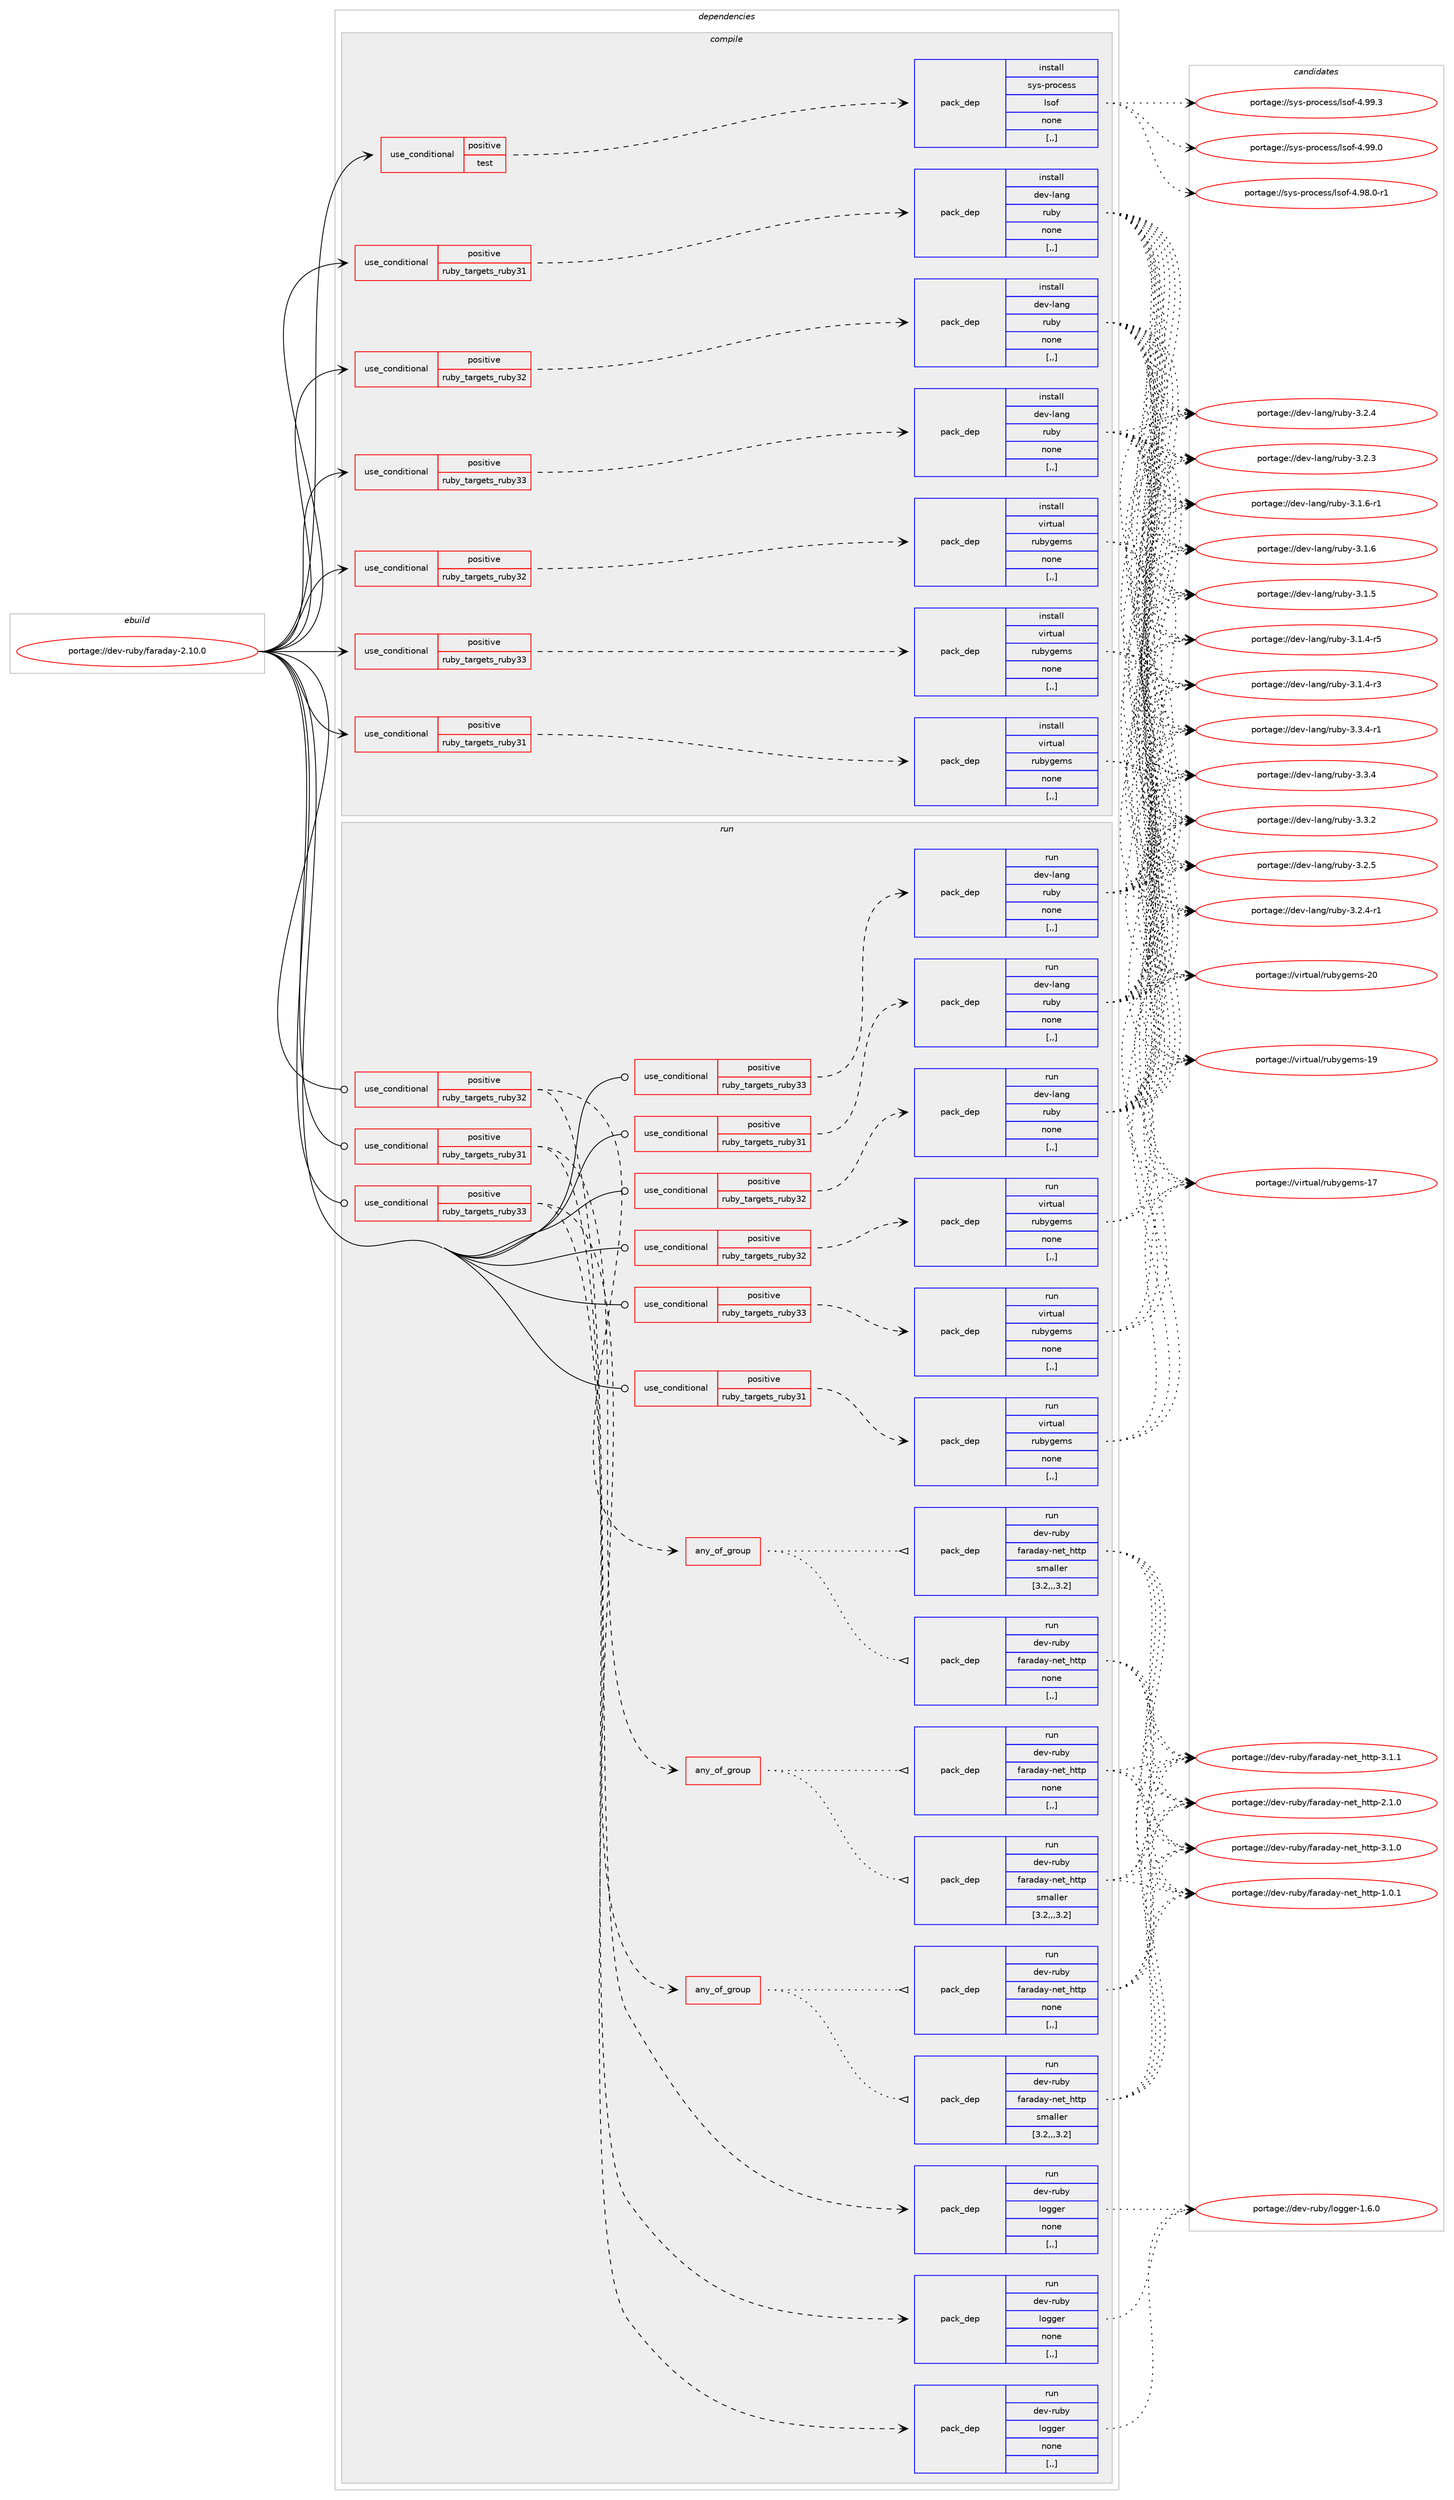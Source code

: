 digraph prolog {

# *************
# Graph options
# *************

newrank=true;
concentrate=true;
compound=true;
graph [rankdir=LR,fontname=Helvetica,fontsize=10,ranksep=1.5];#, ranksep=2.5, nodesep=0.2];
edge  [arrowhead=vee];
node  [fontname=Helvetica,fontsize=10];

# **********
# The ebuild
# **********

subgraph cluster_leftcol {
color=gray;
label=<<i>ebuild</i>>;
id [label="portage://dev-ruby/faraday-2.10.0", color=red, width=4, href="../dev-ruby/faraday-2.10.0.svg"];
}

# ****************
# The dependencies
# ****************

subgraph cluster_midcol {
color=gray;
label=<<i>dependencies</i>>;
subgraph cluster_compile {
fillcolor="#eeeeee";
style=filled;
label=<<i>compile</i>>;
subgraph cond47566 {
dependency183448 [label=<<TABLE BORDER="0" CELLBORDER="1" CELLSPACING="0" CELLPADDING="4"><TR><TD ROWSPAN="3" CELLPADDING="10">use_conditional</TD></TR><TR><TD>positive</TD></TR><TR><TD>ruby_targets_ruby31</TD></TR></TABLE>>, shape=none, color=red];
subgraph pack134567 {
dependency183449 [label=<<TABLE BORDER="0" CELLBORDER="1" CELLSPACING="0" CELLPADDING="4" WIDTH="220"><TR><TD ROWSPAN="6" CELLPADDING="30">pack_dep</TD></TR><TR><TD WIDTH="110">install</TD></TR><TR><TD>dev-lang</TD></TR><TR><TD>ruby</TD></TR><TR><TD>none</TD></TR><TR><TD>[,,]</TD></TR></TABLE>>, shape=none, color=blue];
}
dependency183448:e -> dependency183449:w [weight=20,style="dashed",arrowhead="vee"];
}
id:e -> dependency183448:w [weight=20,style="solid",arrowhead="vee"];
subgraph cond47567 {
dependency183450 [label=<<TABLE BORDER="0" CELLBORDER="1" CELLSPACING="0" CELLPADDING="4"><TR><TD ROWSPAN="3" CELLPADDING="10">use_conditional</TD></TR><TR><TD>positive</TD></TR><TR><TD>ruby_targets_ruby31</TD></TR></TABLE>>, shape=none, color=red];
subgraph pack134568 {
dependency183451 [label=<<TABLE BORDER="0" CELLBORDER="1" CELLSPACING="0" CELLPADDING="4" WIDTH="220"><TR><TD ROWSPAN="6" CELLPADDING="30">pack_dep</TD></TR><TR><TD WIDTH="110">install</TD></TR><TR><TD>virtual</TD></TR><TR><TD>rubygems</TD></TR><TR><TD>none</TD></TR><TR><TD>[,,]</TD></TR></TABLE>>, shape=none, color=blue];
}
dependency183450:e -> dependency183451:w [weight=20,style="dashed",arrowhead="vee"];
}
id:e -> dependency183450:w [weight=20,style="solid",arrowhead="vee"];
subgraph cond47568 {
dependency183452 [label=<<TABLE BORDER="0" CELLBORDER="1" CELLSPACING="0" CELLPADDING="4"><TR><TD ROWSPAN="3" CELLPADDING="10">use_conditional</TD></TR><TR><TD>positive</TD></TR><TR><TD>ruby_targets_ruby32</TD></TR></TABLE>>, shape=none, color=red];
subgraph pack134569 {
dependency183453 [label=<<TABLE BORDER="0" CELLBORDER="1" CELLSPACING="0" CELLPADDING="4" WIDTH="220"><TR><TD ROWSPAN="6" CELLPADDING="30">pack_dep</TD></TR><TR><TD WIDTH="110">install</TD></TR><TR><TD>dev-lang</TD></TR><TR><TD>ruby</TD></TR><TR><TD>none</TD></TR><TR><TD>[,,]</TD></TR></TABLE>>, shape=none, color=blue];
}
dependency183452:e -> dependency183453:w [weight=20,style="dashed",arrowhead="vee"];
}
id:e -> dependency183452:w [weight=20,style="solid",arrowhead="vee"];
subgraph cond47569 {
dependency183454 [label=<<TABLE BORDER="0" CELLBORDER="1" CELLSPACING="0" CELLPADDING="4"><TR><TD ROWSPAN="3" CELLPADDING="10">use_conditional</TD></TR><TR><TD>positive</TD></TR><TR><TD>ruby_targets_ruby32</TD></TR></TABLE>>, shape=none, color=red];
subgraph pack134570 {
dependency183455 [label=<<TABLE BORDER="0" CELLBORDER="1" CELLSPACING="0" CELLPADDING="4" WIDTH="220"><TR><TD ROWSPAN="6" CELLPADDING="30">pack_dep</TD></TR><TR><TD WIDTH="110">install</TD></TR><TR><TD>virtual</TD></TR><TR><TD>rubygems</TD></TR><TR><TD>none</TD></TR><TR><TD>[,,]</TD></TR></TABLE>>, shape=none, color=blue];
}
dependency183454:e -> dependency183455:w [weight=20,style="dashed",arrowhead="vee"];
}
id:e -> dependency183454:w [weight=20,style="solid",arrowhead="vee"];
subgraph cond47570 {
dependency183456 [label=<<TABLE BORDER="0" CELLBORDER="1" CELLSPACING="0" CELLPADDING="4"><TR><TD ROWSPAN="3" CELLPADDING="10">use_conditional</TD></TR><TR><TD>positive</TD></TR><TR><TD>ruby_targets_ruby33</TD></TR></TABLE>>, shape=none, color=red];
subgraph pack134571 {
dependency183457 [label=<<TABLE BORDER="0" CELLBORDER="1" CELLSPACING="0" CELLPADDING="4" WIDTH="220"><TR><TD ROWSPAN="6" CELLPADDING="30">pack_dep</TD></TR><TR><TD WIDTH="110">install</TD></TR><TR><TD>dev-lang</TD></TR><TR><TD>ruby</TD></TR><TR><TD>none</TD></TR><TR><TD>[,,]</TD></TR></TABLE>>, shape=none, color=blue];
}
dependency183456:e -> dependency183457:w [weight=20,style="dashed",arrowhead="vee"];
}
id:e -> dependency183456:w [weight=20,style="solid",arrowhead="vee"];
subgraph cond47571 {
dependency183458 [label=<<TABLE BORDER="0" CELLBORDER="1" CELLSPACING="0" CELLPADDING="4"><TR><TD ROWSPAN="3" CELLPADDING="10">use_conditional</TD></TR><TR><TD>positive</TD></TR><TR><TD>ruby_targets_ruby33</TD></TR></TABLE>>, shape=none, color=red];
subgraph pack134572 {
dependency183459 [label=<<TABLE BORDER="0" CELLBORDER="1" CELLSPACING="0" CELLPADDING="4" WIDTH="220"><TR><TD ROWSPAN="6" CELLPADDING="30">pack_dep</TD></TR><TR><TD WIDTH="110">install</TD></TR><TR><TD>virtual</TD></TR><TR><TD>rubygems</TD></TR><TR><TD>none</TD></TR><TR><TD>[,,]</TD></TR></TABLE>>, shape=none, color=blue];
}
dependency183458:e -> dependency183459:w [weight=20,style="dashed",arrowhead="vee"];
}
id:e -> dependency183458:w [weight=20,style="solid",arrowhead="vee"];
subgraph cond47572 {
dependency183460 [label=<<TABLE BORDER="0" CELLBORDER="1" CELLSPACING="0" CELLPADDING="4"><TR><TD ROWSPAN="3" CELLPADDING="10">use_conditional</TD></TR><TR><TD>positive</TD></TR><TR><TD>test</TD></TR></TABLE>>, shape=none, color=red];
subgraph pack134573 {
dependency183461 [label=<<TABLE BORDER="0" CELLBORDER="1" CELLSPACING="0" CELLPADDING="4" WIDTH="220"><TR><TD ROWSPAN="6" CELLPADDING="30">pack_dep</TD></TR><TR><TD WIDTH="110">install</TD></TR><TR><TD>sys-process</TD></TR><TR><TD>lsof</TD></TR><TR><TD>none</TD></TR><TR><TD>[,,]</TD></TR></TABLE>>, shape=none, color=blue];
}
dependency183460:e -> dependency183461:w [weight=20,style="dashed",arrowhead="vee"];
}
id:e -> dependency183460:w [weight=20,style="solid",arrowhead="vee"];
}
subgraph cluster_compileandrun {
fillcolor="#eeeeee";
style=filled;
label=<<i>compile and run</i>>;
}
subgraph cluster_run {
fillcolor="#eeeeee";
style=filled;
label=<<i>run</i>>;
subgraph cond47573 {
dependency183462 [label=<<TABLE BORDER="0" CELLBORDER="1" CELLSPACING="0" CELLPADDING="4"><TR><TD ROWSPAN="3" CELLPADDING="10">use_conditional</TD></TR><TR><TD>positive</TD></TR><TR><TD>ruby_targets_ruby31</TD></TR></TABLE>>, shape=none, color=red];
subgraph any1165 {
dependency183463 [label=<<TABLE BORDER="0" CELLBORDER="1" CELLSPACING="0" CELLPADDING="4"><TR><TD CELLPADDING="10">any_of_group</TD></TR></TABLE>>, shape=none, color=red];subgraph pack134574 {
dependency183464 [label=<<TABLE BORDER="0" CELLBORDER="1" CELLSPACING="0" CELLPADDING="4" WIDTH="220"><TR><TD ROWSPAN="6" CELLPADDING="30">pack_dep</TD></TR><TR><TD WIDTH="110">run</TD></TR><TR><TD>dev-ruby</TD></TR><TR><TD>faraday-net_http</TD></TR><TR><TD>smaller</TD></TR><TR><TD>[3.2,,,3.2]</TD></TR></TABLE>>, shape=none, color=blue];
}
dependency183463:e -> dependency183464:w [weight=20,style="dotted",arrowhead="oinv"];
subgraph pack134575 {
dependency183465 [label=<<TABLE BORDER="0" CELLBORDER="1" CELLSPACING="0" CELLPADDING="4" WIDTH="220"><TR><TD ROWSPAN="6" CELLPADDING="30">pack_dep</TD></TR><TR><TD WIDTH="110">run</TD></TR><TR><TD>dev-ruby</TD></TR><TR><TD>faraday-net_http</TD></TR><TR><TD>none</TD></TR><TR><TD>[,,]</TD></TR></TABLE>>, shape=none, color=blue];
}
dependency183463:e -> dependency183465:w [weight=20,style="dotted",arrowhead="oinv"];
}
dependency183462:e -> dependency183463:w [weight=20,style="dashed",arrowhead="vee"];
subgraph pack134576 {
dependency183466 [label=<<TABLE BORDER="0" CELLBORDER="1" CELLSPACING="0" CELLPADDING="4" WIDTH="220"><TR><TD ROWSPAN="6" CELLPADDING="30">pack_dep</TD></TR><TR><TD WIDTH="110">run</TD></TR><TR><TD>dev-ruby</TD></TR><TR><TD>logger</TD></TR><TR><TD>none</TD></TR><TR><TD>[,,]</TD></TR></TABLE>>, shape=none, color=blue];
}
dependency183462:e -> dependency183466:w [weight=20,style="dashed",arrowhead="vee"];
}
id:e -> dependency183462:w [weight=20,style="solid",arrowhead="odot"];
subgraph cond47574 {
dependency183467 [label=<<TABLE BORDER="0" CELLBORDER="1" CELLSPACING="0" CELLPADDING="4"><TR><TD ROWSPAN="3" CELLPADDING="10">use_conditional</TD></TR><TR><TD>positive</TD></TR><TR><TD>ruby_targets_ruby31</TD></TR></TABLE>>, shape=none, color=red];
subgraph pack134577 {
dependency183468 [label=<<TABLE BORDER="0" CELLBORDER="1" CELLSPACING="0" CELLPADDING="4" WIDTH="220"><TR><TD ROWSPAN="6" CELLPADDING="30">pack_dep</TD></TR><TR><TD WIDTH="110">run</TD></TR><TR><TD>dev-lang</TD></TR><TR><TD>ruby</TD></TR><TR><TD>none</TD></TR><TR><TD>[,,]</TD></TR></TABLE>>, shape=none, color=blue];
}
dependency183467:e -> dependency183468:w [weight=20,style="dashed",arrowhead="vee"];
}
id:e -> dependency183467:w [weight=20,style="solid",arrowhead="odot"];
subgraph cond47575 {
dependency183469 [label=<<TABLE BORDER="0" CELLBORDER="1" CELLSPACING="0" CELLPADDING="4"><TR><TD ROWSPAN="3" CELLPADDING="10">use_conditional</TD></TR><TR><TD>positive</TD></TR><TR><TD>ruby_targets_ruby31</TD></TR></TABLE>>, shape=none, color=red];
subgraph pack134578 {
dependency183470 [label=<<TABLE BORDER="0" CELLBORDER="1" CELLSPACING="0" CELLPADDING="4" WIDTH="220"><TR><TD ROWSPAN="6" CELLPADDING="30">pack_dep</TD></TR><TR><TD WIDTH="110">run</TD></TR><TR><TD>virtual</TD></TR><TR><TD>rubygems</TD></TR><TR><TD>none</TD></TR><TR><TD>[,,]</TD></TR></TABLE>>, shape=none, color=blue];
}
dependency183469:e -> dependency183470:w [weight=20,style="dashed",arrowhead="vee"];
}
id:e -> dependency183469:w [weight=20,style="solid",arrowhead="odot"];
subgraph cond47576 {
dependency183471 [label=<<TABLE BORDER="0" CELLBORDER="1" CELLSPACING="0" CELLPADDING="4"><TR><TD ROWSPAN="3" CELLPADDING="10">use_conditional</TD></TR><TR><TD>positive</TD></TR><TR><TD>ruby_targets_ruby32</TD></TR></TABLE>>, shape=none, color=red];
subgraph any1166 {
dependency183472 [label=<<TABLE BORDER="0" CELLBORDER="1" CELLSPACING="0" CELLPADDING="4"><TR><TD CELLPADDING="10">any_of_group</TD></TR></TABLE>>, shape=none, color=red];subgraph pack134579 {
dependency183473 [label=<<TABLE BORDER="0" CELLBORDER="1" CELLSPACING="0" CELLPADDING="4" WIDTH="220"><TR><TD ROWSPAN="6" CELLPADDING="30">pack_dep</TD></TR><TR><TD WIDTH="110">run</TD></TR><TR><TD>dev-ruby</TD></TR><TR><TD>faraday-net_http</TD></TR><TR><TD>smaller</TD></TR><TR><TD>[3.2,,,3.2]</TD></TR></TABLE>>, shape=none, color=blue];
}
dependency183472:e -> dependency183473:w [weight=20,style="dotted",arrowhead="oinv"];
subgraph pack134580 {
dependency183474 [label=<<TABLE BORDER="0" CELLBORDER="1" CELLSPACING="0" CELLPADDING="4" WIDTH="220"><TR><TD ROWSPAN="6" CELLPADDING="30">pack_dep</TD></TR><TR><TD WIDTH="110">run</TD></TR><TR><TD>dev-ruby</TD></TR><TR><TD>faraday-net_http</TD></TR><TR><TD>none</TD></TR><TR><TD>[,,]</TD></TR></TABLE>>, shape=none, color=blue];
}
dependency183472:e -> dependency183474:w [weight=20,style="dotted",arrowhead="oinv"];
}
dependency183471:e -> dependency183472:w [weight=20,style="dashed",arrowhead="vee"];
subgraph pack134581 {
dependency183475 [label=<<TABLE BORDER="0" CELLBORDER="1" CELLSPACING="0" CELLPADDING="4" WIDTH="220"><TR><TD ROWSPAN="6" CELLPADDING="30">pack_dep</TD></TR><TR><TD WIDTH="110">run</TD></TR><TR><TD>dev-ruby</TD></TR><TR><TD>logger</TD></TR><TR><TD>none</TD></TR><TR><TD>[,,]</TD></TR></TABLE>>, shape=none, color=blue];
}
dependency183471:e -> dependency183475:w [weight=20,style="dashed",arrowhead="vee"];
}
id:e -> dependency183471:w [weight=20,style="solid",arrowhead="odot"];
subgraph cond47577 {
dependency183476 [label=<<TABLE BORDER="0" CELLBORDER="1" CELLSPACING="0" CELLPADDING="4"><TR><TD ROWSPAN="3" CELLPADDING="10">use_conditional</TD></TR><TR><TD>positive</TD></TR><TR><TD>ruby_targets_ruby32</TD></TR></TABLE>>, shape=none, color=red];
subgraph pack134582 {
dependency183477 [label=<<TABLE BORDER="0" CELLBORDER="1" CELLSPACING="0" CELLPADDING="4" WIDTH="220"><TR><TD ROWSPAN="6" CELLPADDING="30">pack_dep</TD></TR><TR><TD WIDTH="110">run</TD></TR><TR><TD>dev-lang</TD></TR><TR><TD>ruby</TD></TR><TR><TD>none</TD></TR><TR><TD>[,,]</TD></TR></TABLE>>, shape=none, color=blue];
}
dependency183476:e -> dependency183477:w [weight=20,style="dashed",arrowhead="vee"];
}
id:e -> dependency183476:w [weight=20,style="solid",arrowhead="odot"];
subgraph cond47578 {
dependency183478 [label=<<TABLE BORDER="0" CELLBORDER="1" CELLSPACING="0" CELLPADDING="4"><TR><TD ROWSPAN="3" CELLPADDING="10">use_conditional</TD></TR><TR><TD>positive</TD></TR><TR><TD>ruby_targets_ruby32</TD></TR></TABLE>>, shape=none, color=red];
subgraph pack134583 {
dependency183479 [label=<<TABLE BORDER="0" CELLBORDER="1" CELLSPACING="0" CELLPADDING="4" WIDTH="220"><TR><TD ROWSPAN="6" CELLPADDING="30">pack_dep</TD></TR><TR><TD WIDTH="110">run</TD></TR><TR><TD>virtual</TD></TR><TR><TD>rubygems</TD></TR><TR><TD>none</TD></TR><TR><TD>[,,]</TD></TR></TABLE>>, shape=none, color=blue];
}
dependency183478:e -> dependency183479:w [weight=20,style="dashed",arrowhead="vee"];
}
id:e -> dependency183478:w [weight=20,style="solid",arrowhead="odot"];
subgraph cond47579 {
dependency183480 [label=<<TABLE BORDER="0" CELLBORDER="1" CELLSPACING="0" CELLPADDING="4"><TR><TD ROWSPAN="3" CELLPADDING="10">use_conditional</TD></TR><TR><TD>positive</TD></TR><TR><TD>ruby_targets_ruby33</TD></TR></TABLE>>, shape=none, color=red];
subgraph any1167 {
dependency183481 [label=<<TABLE BORDER="0" CELLBORDER="1" CELLSPACING="0" CELLPADDING="4"><TR><TD CELLPADDING="10">any_of_group</TD></TR></TABLE>>, shape=none, color=red];subgraph pack134584 {
dependency183482 [label=<<TABLE BORDER="0" CELLBORDER="1" CELLSPACING="0" CELLPADDING="4" WIDTH="220"><TR><TD ROWSPAN="6" CELLPADDING="30">pack_dep</TD></TR><TR><TD WIDTH="110">run</TD></TR><TR><TD>dev-ruby</TD></TR><TR><TD>faraday-net_http</TD></TR><TR><TD>smaller</TD></TR><TR><TD>[3.2,,,3.2]</TD></TR></TABLE>>, shape=none, color=blue];
}
dependency183481:e -> dependency183482:w [weight=20,style="dotted",arrowhead="oinv"];
subgraph pack134585 {
dependency183483 [label=<<TABLE BORDER="0" CELLBORDER="1" CELLSPACING="0" CELLPADDING="4" WIDTH="220"><TR><TD ROWSPAN="6" CELLPADDING="30">pack_dep</TD></TR><TR><TD WIDTH="110">run</TD></TR><TR><TD>dev-ruby</TD></TR><TR><TD>faraday-net_http</TD></TR><TR><TD>none</TD></TR><TR><TD>[,,]</TD></TR></TABLE>>, shape=none, color=blue];
}
dependency183481:e -> dependency183483:w [weight=20,style="dotted",arrowhead="oinv"];
}
dependency183480:e -> dependency183481:w [weight=20,style="dashed",arrowhead="vee"];
subgraph pack134586 {
dependency183484 [label=<<TABLE BORDER="0" CELLBORDER="1" CELLSPACING="0" CELLPADDING="4" WIDTH="220"><TR><TD ROWSPAN="6" CELLPADDING="30">pack_dep</TD></TR><TR><TD WIDTH="110">run</TD></TR><TR><TD>dev-ruby</TD></TR><TR><TD>logger</TD></TR><TR><TD>none</TD></TR><TR><TD>[,,]</TD></TR></TABLE>>, shape=none, color=blue];
}
dependency183480:e -> dependency183484:w [weight=20,style="dashed",arrowhead="vee"];
}
id:e -> dependency183480:w [weight=20,style="solid",arrowhead="odot"];
subgraph cond47580 {
dependency183485 [label=<<TABLE BORDER="0" CELLBORDER="1" CELLSPACING="0" CELLPADDING="4"><TR><TD ROWSPAN="3" CELLPADDING="10">use_conditional</TD></TR><TR><TD>positive</TD></TR><TR><TD>ruby_targets_ruby33</TD></TR></TABLE>>, shape=none, color=red];
subgraph pack134587 {
dependency183486 [label=<<TABLE BORDER="0" CELLBORDER="1" CELLSPACING="0" CELLPADDING="4" WIDTH="220"><TR><TD ROWSPAN="6" CELLPADDING="30">pack_dep</TD></TR><TR><TD WIDTH="110">run</TD></TR><TR><TD>dev-lang</TD></TR><TR><TD>ruby</TD></TR><TR><TD>none</TD></TR><TR><TD>[,,]</TD></TR></TABLE>>, shape=none, color=blue];
}
dependency183485:e -> dependency183486:w [weight=20,style="dashed",arrowhead="vee"];
}
id:e -> dependency183485:w [weight=20,style="solid",arrowhead="odot"];
subgraph cond47581 {
dependency183487 [label=<<TABLE BORDER="0" CELLBORDER="1" CELLSPACING="0" CELLPADDING="4"><TR><TD ROWSPAN="3" CELLPADDING="10">use_conditional</TD></TR><TR><TD>positive</TD></TR><TR><TD>ruby_targets_ruby33</TD></TR></TABLE>>, shape=none, color=red];
subgraph pack134588 {
dependency183488 [label=<<TABLE BORDER="0" CELLBORDER="1" CELLSPACING="0" CELLPADDING="4" WIDTH="220"><TR><TD ROWSPAN="6" CELLPADDING="30">pack_dep</TD></TR><TR><TD WIDTH="110">run</TD></TR><TR><TD>virtual</TD></TR><TR><TD>rubygems</TD></TR><TR><TD>none</TD></TR><TR><TD>[,,]</TD></TR></TABLE>>, shape=none, color=blue];
}
dependency183487:e -> dependency183488:w [weight=20,style="dashed",arrowhead="vee"];
}
id:e -> dependency183487:w [weight=20,style="solid",arrowhead="odot"];
}
}

# **************
# The candidates
# **************

subgraph cluster_choices {
rank=same;
color=gray;
label=<<i>candidates</i>>;

subgraph choice134567 {
color=black;
nodesep=1;
choice100101118451089711010347114117981214551465146524511449 [label="portage://dev-lang/ruby-3.3.4-r1", color=red, width=4,href="../dev-lang/ruby-3.3.4-r1.svg"];
choice10010111845108971101034711411798121455146514652 [label="portage://dev-lang/ruby-3.3.4", color=red, width=4,href="../dev-lang/ruby-3.3.4.svg"];
choice10010111845108971101034711411798121455146514650 [label="portage://dev-lang/ruby-3.3.2", color=red, width=4,href="../dev-lang/ruby-3.3.2.svg"];
choice10010111845108971101034711411798121455146504653 [label="portage://dev-lang/ruby-3.2.5", color=red, width=4,href="../dev-lang/ruby-3.2.5.svg"];
choice100101118451089711010347114117981214551465046524511449 [label="portage://dev-lang/ruby-3.2.4-r1", color=red, width=4,href="../dev-lang/ruby-3.2.4-r1.svg"];
choice10010111845108971101034711411798121455146504652 [label="portage://dev-lang/ruby-3.2.4", color=red, width=4,href="../dev-lang/ruby-3.2.4.svg"];
choice10010111845108971101034711411798121455146504651 [label="portage://dev-lang/ruby-3.2.3", color=red, width=4,href="../dev-lang/ruby-3.2.3.svg"];
choice100101118451089711010347114117981214551464946544511449 [label="portage://dev-lang/ruby-3.1.6-r1", color=red, width=4,href="../dev-lang/ruby-3.1.6-r1.svg"];
choice10010111845108971101034711411798121455146494654 [label="portage://dev-lang/ruby-3.1.6", color=red, width=4,href="../dev-lang/ruby-3.1.6.svg"];
choice10010111845108971101034711411798121455146494653 [label="portage://dev-lang/ruby-3.1.5", color=red, width=4,href="../dev-lang/ruby-3.1.5.svg"];
choice100101118451089711010347114117981214551464946524511453 [label="portage://dev-lang/ruby-3.1.4-r5", color=red, width=4,href="../dev-lang/ruby-3.1.4-r5.svg"];
choice100101118451089711010347114117981214551464946524511451 [label="portage://dev-lang/ruby-3.1.4-r3", color=red, width=4,href="../dev-lang/ruby-3.1.4-r3.svg"];
dependency183449:e -> choice100101118451089711010347114117981214551465146524511449:w [style=dotted,weight="100"];
dependency183449:e -> choice10010111845108971101034711411798121455146514652:w [style=dotted,weight="100"];
dependency183449:e -> choice10010111845108971101034711411798121455146514650:w [style=dotted,weight="100"];
dependency183449:e -> choice10010111845108971101034711411798121455146504653:w [style=dotted,weight="100"];
dependency183449:e -> choice100101118451089711010347114117981214551465046524511449:w [style=dotted,weight="100"];
dependency183449:e -> choice10010111845108971101034711411798121455146504652:w [style=dotted,weight="100"];
dependency183449:e -> choice10010111845108971101034711411798121455146504651:w [style=dotted,weight="100"];
dependency183449:e -> choice100101118451089711010347114117981214551464946544511449:w [style=dotted,weight="100"];
dependency183449:e -> choice10010111845108971101034711411798121455146494654:w [style=dotted,weight="100"];
dependency183449:e -> choice10010111845108971101034711411798121455146494653:w [style=dotted,weight="100"];
dependency183449:e -> choice100101118451089711010347114117981214551464946524511453:w [style=dotted,weight="100"];
dependency183449:e -> choice100101118451089711010347114117981214551464946524511451:w [style=dotted,weight="100"];
}
subgraph choice134568 {
color=black;
nodesep=1;
choice118105114116117971084711411798121103101109115455048 [label="portage://virtual/rubygems-20", color=red, width=4,href="../virtual/rubygems-20.svg"];
choice118105114116117971084711411798121103101109115454957 [label="portage://virtual/rubygems-19", color=red, width=4,href="../virtual/rubygems-19.svg"];
choice118105114116117971084711411798121103101109115454955 [label="portage://virtual/rubygems-17", color=red, width=4,href="../virtual/rubygems-17.svg"];
dependency183451:e -> choice118105114116117971084711411798121103101109115455048:w [style=dotted,weight="100"];
dependency183451:e -> choice118105114116117971084711411798121103101109115454957:w [style=dotted,weight="100"];
dependency183451:e -> choice118105114116117971084711411798121103101109115454955:w [style=dotted,weight="100"];
}
subgraph choice134569 {
color=black;
nodesep=1;
choice100101118451089711010347114117981214551465146524511449 [label="portage://dev-lang/ruby-3.3.4-r1", color=red, width=4,href="../dev-lang/ruby-3.3.4-r1.svg"];
choice10010111845108971101034711411798121455146514652 [label="portage://dev-lang/ruby-3.3.4", color=red, width=4,href="../dev-lang/ruby-3.3.4.svg"];
choice10010111845108971101034711411798121455146514650 [label="portage://dev-lang/ruby-3.3.2", color=red, width=4,href="../dev-lang/ruby-3.3.2.svg"];
choice10010111845108971101034711411798121455146504653 [label="portage://dev-lang/ruby-3.2.5", color=red, width=4,href="../dev-lang/ruby-3.2.5.svg"];
choice100101118451089711010347114117981214551465046524511449 [label="portage://dev-lang/ruby-3.2.4-r1", color=red, width=4,href="../dev-lang/ruby-3.2.4-r1.svg"];
choice10010111845108971101034711411798121455146504652 [label="portage://dev-lang/ruby-3.2.4", color=red, width=4,href="../dev-lang/ruby-3.2.4.svg"];
choice10010111845108971101034711411798121455146504651 [label="portage://dev-lang/ruby-3.2.3", color=red, width=4,href="../dev-lang/ruby-3.2.3.svg"];
choice100101118451089711010347114117981214551464946544511449 [label="portage://dev-lang/ruby-3.1.6-r1", color=red, width=4,href="../dev-lang/ruby-3.1.6-r1.svg"];
choice10010111845108971101034711411798121455146494654 [label="portage://dev-lang/ruby-3.1.6", color=red, width=4,href="../dev-lang/ruby-3.1.6.svg"];
choice10010111845108971101034711411798121455146494653 [label="portage://dev-lang/ruby-3.1.5", color=red, width=4,href="../dev-lang/ruby-3.1.5.svg"];
choice100101118451089711010347114117981214551464946524511453 [label="portage://dev-lang/ruby-3.1.4-r5", color=red, width=4,href="../dev-lang/ruby-3.1.4-r5.svg"];
choice100101118451089711010347114117981214551464946524511451 [label="portage://dev-lang/ruby-3.1.4-r3", color=red, width=4,href="../dev-lang/ruby-3.1.4-r3.svg"];
dependency183453:e -> choice100101118451089711010347114117981214551465146524511449:w [style=dotted,weight="100"];
dependency183453:e -> choice10010111845108971101034711411798121455146514652:w [style=dotted,weight="100"];
dependency183453:e -> choice10010111845108971101034711411798121455146514650:w [style=dotted,weight="100"];
dependency183453:e -> choice10010111845108971101034711411798121455146504653:w [style=dotted,weight="100"];
dependency183453:e -> choice100101118451089711010347114117981214551465046524511449:w [style=dotted,weight="100"];
dependency183453:e -> choice10010111845108971101034711411798121455146504652:w [style=dotted,weight="100"];
dependency183453:e -> choice10010111845108971101034711411798121455146504651:w [style=dotted,weight="100"];
dependency183453:e -> choice100101118451089711010347114117981214551464946544511449:w [style=dotted,weight="100"];
dependency183453:e -> choice10010111845108971101034711411798121455146494654:w [style=dotted,weight="100"];
dependency183453:e -> choice10010111845108971101034711411798121455146494653:w [style=dotted,weight="100"];
dependency183453:e -> choice100101118451089711010347114117981214551464946524511453:w [style=dotted,weight="100"];
dependency183453:e -> choice100101118451089711010347114117981214551464946524511451:w [style=dotted,weight="100"];
}
subgraph choice134570 {
color=black;
nodesep=1;
choice118105114116117971084711411798121103101109115455048 [label="portage://virtual/rubygems-20", color=red, width=4,href="../virtual/rubygems-20.svg"];
choice118105114116117971084711411798121103101109115454957 [label="portage://virtual/rubygems-19", color=red, width=4,href="../virtual/rubygems-19.svg"];
choice118105114116117971084711411798121103101109115454955 [label="portage://virtual/rubygems-17", color=red, width=4,href="../virtual/rubygems-17.svg"];
dependency183455:e -> choice118105114116117971084711411798121103101109115455048:w [style=dotted,weight="100"];
dependency183455:e -> choice118105114116117971084711411798121103101109115454957:w [style=dotted,weight="100"];
dependency183455:e -> choice118105114116117971084711411798121103101109115454955:w [style=dotted,weight="100"];
}
subgraph choice134571 {
color=black;
nodesep=1;
choice100101118451089711010347114117981214551465146524511449 [label="portage://dev-lang/ruby-3.3.4-r1", color=red, width=4,href="../dev-lang/ruby-3.3.4-r1.svg"];
choice10010111845108971101034711411798121455146514652 [label="portage://dev-lang/ruby-3.3.4", color=red, width=4,href="../dev-lang/ruby-3.3.4.svg"];
choice10010111845108971101034711411798121455146514650 [label="portage://dev-lang/ruby-3.3.2", color=red, width=4,href="../dev-lang/ruby-3.3.2.svg"];
choice10010111845108971101034711411798121455146504653 [label="portage://dev-lang/ruby-3.2.5", color=red, width=4,href="../dev-lang/ruby-3.2.5.svg"];
choice100101118451089711010347114117981214551465046524511449 [label="portage://dev-lang/ruby-3.2.4-r1", color=red, width=4,href="../dev-lang/ruby-3.2.4-r1.svg"];
choice10010111845108971101034711411798121455146504652 [label="portage://dev-lang/ruby-3.2.4", color=red, width=4,href="../dev-lang/ruby-3.2.4.svg"];
choice10010111845108971101034711411798121455146504651 [label="portage://dev-lang/ruby-3.2.3", color=red, width=4,href="../dev-lang/ruby-3.2.3.svg"];
choice100101118451089711010347114117981214551464946544511449 [label="portage://dev-lang/ruby-3.1.6-r1", color=red, width=4,href="../dev-lang/ruby-3.1.6-r1.svg"];
choice10010111845108971101034711411798121455146494654 [label="portage://dev-lang/ruby-3.1.6", color=red, width=4,href="../dev-lang/ruby-3.1.6.svg"];
choice10010111845108971101034711411798121455146494653 [label="portage://dev-lang/ruby-3.1.5", color=red, width=4,href="../dev-lang/ruby-3.1.5.svg"];
choice100101118451089711010347114117981214551464946524511453 [label="portage://dev-lang/ruby-3.1.4-r5", color=red, width=4,href="../dev-lang/ruby-3.1.4-r5.svg"];
choice100101118451089711010347114117981214551464946524511451 [label="portage://dev-lang/ruby-3.1.4-r3", color=red, width=4,href="../dev-lang/ruby-3.1.4-r3.svg"];
dependency183457:e -> choice100101118451089711010347114117981214551465146524511449:w [style=dotted,weight="100"];
dependency183457:e -> choice10010111845108971101034711411798121455146514652:w [style=dotted,weight="100"];
dependency183457:e -> choice10010111845108971101034711411798121455146514650:w [style=dotted,weight="100"];
dependency183457:e -> choice10010111845108971101034711411798121455146504653:w [style=dotted,weight="100"];
dependency183457:e -> choice100101118451089711010347114117981214551465046524511449:w [style=dotted,weight="100"];
dependency183457:e -> choice10010111845108971101034711411798121455146504652:w [style=dotted,weight="100"];
dependency183457:e -> choice10010111845108971101034711411798121455146504651:w [style=dotted,weight="100"];
dependency183457:e -> choice100101118451089711010347114117981214551464946544511449:w [style=dotted,weight="100"];
dependency183457:e -> choice10010111845108971101034711411798121455146494654:w [style=dotted,weight="100"];
dependency183457:e -> choice10010111845108971101034711411798121455146494653:w [style=dotted,weight="100"];
dependency183457:e -> choice100101118451089711010347114117981214551464946524511453:w [style=dotted,weight="100"];
dependency183457:e -> choice100101118451089711010347114117981214551464946524511451:w [style=dotted,weight="100"];
}
subgraph choice134572 {
color=black;
nodesep=1;
choice118105114116117971084711411798121103101109115455048 [label="portage://virtual/rubygems-20", color=red, width=4,href="../virtual/rubygems-20.svg"];
choice118105114116117971084711411798121103101109115454957 [label="portage://virtual/rubygems-19", color=red, width=4,href="../virtual/rubygems-19.svg"];
choice118105114116117971084711411798121103101109115454955 [label="portage://virtual/rubygems-17", color=red, width=4,href="../virtual/rubygems-17.svg"];
dependency183459:e -> choice118105114116117971084711411798121103101109115455048:w [style=dotted,weight="100"];
dependency183459:e -> choice118105114116117971084711411798121103101109115454957:w [style=dotted,weight="100"];
dependency183459:e -> choice118105114116117971084711411798121103101109115454955:w [style=dotted,weight="100"];
}
subgraph choice134573 {
color=black;
nodesep=1;
choice11512111545112114111991011151154710811511110245524657574651 [label="portage://sys-process/lsof-4.99.3", color=red, width=4,href="../sys-process/lsof-4.99.3.svg"];
choice11512111545112114111991011151154710811511110245524657574648 [label="portage://sys-process/lsof-4.99.0", color=red, width=4,href="../sys-process/lsof-4.99.0.svg"];
choice115121115451121141119910111511547108115111102455246575646484511449 [label="portage://sys-process/lsof-4.98.0-r1", color=red, width=4,href="../sys-process/lsof-4.98.0-r1.svg"];
dependency183461:e -> choice11512111545112114111991011151154710811511110245524657574651:w [style=dotted,weight="100"];
dependency183461:e -> choice11512111545112114111991011151154710811511110245524657574648:w [style=dotted,weight="100"];
dependency183461:e -> choice115121115451121141119910111511547108115111102455246575646484511449:w [style=dotted,weight="100"];
}
subgraph choice134574 {
color=black;
nodesep=1;
choice1001011184511411798121471029711497100971214511010111695104116116112455146494649 [label="portage://dev-ruby/faraday-net_http-3.1.1", color=red, width=4,href="../dev-ruby/faraday-net_http-3.1.1.svg"];
choice1001011184511411798121471029711497100971214511010111695104116116112455146494648 [label="portage://dev-ruby/faraday-net_http-3.1.0", color=red, width=4,href="../dev-ruby/faraday-net_http-3.1.0.svg"];
choice1001011184511411798121471029711497100971214511010111695104116116112455046494648 [label="portage://dev-ruby/faraday-net_http-2.1.0", color=red, width=4,href="../dev-ruby/faraday-net_http-2.1.0.svg"];
choice1001011184511411798121471029711497100971214511010111695104116116112454946484649 [label="portage://dev-ruby/faraday-net_http-1.0.1", color=red, width=4,href="../dev-ruby/faraday-net_http-1.0.1.svg"];
dependency183464:e -> choice1001011184511411798121471029711497100971214511010111695104116116112455146494649:w [style=dotted,weight="100"];
dependency183464:e -> choice1001011184511411798121471029711497100971214511010111695104116116112455146494648:w [style=dotted,weight="100"];
dependency183464:e -> choice1001011184511411798121471029711497100971214511010111695104116116112455046494648:w [style=dotted,weight="100"];
dependency183464:e -> choice1001011184511411798121471029711497100971214511010111695104116116112454946484649:w [style=dotted,weight="100"];
}
subgraph choice134575 {
color=black;
nodesep=1;
choice1001011184511411798121471029711497100971214511010111695104116116112455146494649 [label="portage://dev-ruby/faraday-net_http-3.1.1", color=red, width=4,href="../dev-ruby/faraday-net_http-3.1.1.svg"];
choice1001011184511411798121471029711497100971214511010111695104116116112455146494648 [label="portage://dev-ruby/faraday-net_http-3.1.0", color=red, width=4,href="../dev-ruby/faraday-net_http-3.1.0.svg"];
choice1001011184511411798121471029711497100971214511010111695104116116112455046494648 [label="portage://dev-ruby/faraday-net_http-2.1.0", color=red, width=4,href="../dev-ruby/faraday-net_http-2.1.0.svg"];
choice1001011184511411798121471029711497100971214511010111695104116116112454946484649 [label="portage://dev-ruby/faraday-net_http-1.0.1", color=red, width=4,href="../dev-ruby/faraday-net_http-1.0.1.svg"];
dependency183465:e -> choice1001011184511411798121471029711497100971214511010111695104116116112455146494649:w [style=dotted,weight="100"];
dependency183465:e -> choice1001011184511411798121471029711497100971214511010111695104116116112455146494648:w [style=dotted,weight="100"];
dependency183465:e -> choice1001011184511411798121471029711497100971214511010111695104116116112455046494648:w [style=dotted,weight="100"];
dependency183465:e -> choice1001011184511411798121471029711497100971214511010111695104116116112454946484649:w [style=dotted,weight="100"];
}
subgraph choice134576 {
color=black;
nodesep=1;
choice100101118451141179812147108111103103101114454946544648 [label="portage://dev-ruby/logger-1.6.0", color=red, width=4,href="../dev-ruby/logger-1.6.0.svg"];
dependency183466:e -> choice100101118451141179812147108111103103101114454946544648:w [style=dotted,weight="100"];
}
subgraph choice134577 {
color=black;
nodesep=1;
choice100101118451089711010347114117981214551465146524511449 [label="portage://dev-lang/ruby-3.3.4-r1", color=red, width=4,href="../dev-lang/ruby-3.3.4-r1.svg"];
choice10010111845108971101034711411798121455146514652 [label="portage://dev-lang/ruby-3.3.4", color=red, width=4,href="../dev-lang/ruby-3.3.4.svg"];
choice10010111845108971101034711411798121455146514650 [label="portage://dev-lang/ruby-3.3.2", color=red, width=4,href="../dev-lang/ruby-3.3.2.svg"];
choice10010111845108971101034711411798121455146504653 [label="portage://dev-lang/ruby-3.2.5", color=red, width=4,href="../dev-lang/ruby-3.2.5.svg"];
choice100101118451089711010347114117981214551465046524511449 [label="portage://dev-lang/ruby-3.2.4-r1", color=red, width=4,href="../dev-lang/ruby-3.2.4-r1.svg"];
choice10010111845108971101034711411798121455146504652 [label="portage://dev-lang/ruby-3.2.4", color=red, width=4,href="../dev-lang/ruby-3.2.4.svg"];
choice10010111845108971101034711411798121455146504651 [label="portage://dev-lang/ruby-3.2.3", color=red, width=4,href="../dev-lang/ruby-3.2.3.svg"];
choice100101118451089711010347114117981214551464946544511449 [label="portage://dev-lang/ruby-3.1.6-r1", color=red, width=4,href="../dev-lang/ruby-3.1.6-r1.svg"];
choice10010111845108971101034711411798121455146494654 [label="portage://dev-lang/ruby-3.1.6", color=red, width=4,href="../dev-lang/ruby-3.1.6.svg"];
choice10010111845108971101034711411798121455146494653 [label="portage://dev-lang/ruby-3.1.5", color=red, width=4,href="../dev-lang/ruby-3.1.5.svg"];
choice100101118451089711010347114117981214551464946524511453 [label="portage://dev-lang/ruby-3.1.4-r5", color=red, width=4,href="../dev-lang/ruby-3.1.4-r5.svg"];
choice100101118451089711010347114117981214551464946524511451 [label="portage://dev-lang/ruby-3.1.4-r3", color=red, width=4,href="../dev-lang/ruby-3.1.4-r3.svg"];
dependency183468:e -> choice100101118451089711010347114117981214551465146524511449:w [style=dotted,weight="100"];
dependency183468:e -> choice10010111845108971101034711411798121455146514652:w [style=dotted,weight="100"];
dependency183468:e -> choice10010111845108971101034711411798121455146514650:w [style=dotted,weight="100"];
dependency183468:e -> choice10010111845108971101034711411798121455146504653:w [style=dotted,weight="100"];
dependency183468:e -> choice100101118451089711010347114117981214551465046524511449:w [style=dotted,weight="100"];
dependency183468:e -> choice10010111845108971101034711411798121455146504652:w [style=dotted,weight="100"];
dependency183468:e -> choice10010111845108971101034711411798121455146504651:w [style=dotted,weight="100"];
dependency183468:e -> choice100101118451089711010347114117981214551464946544511449:w [style=dotted,weight="100"];
dependency183468:e -> choice10010111845108971101034711411798121455146494654:w [style=dotted,weight="100"];
dependency183468:e -> choice10010111845108971101034711411798121455146494653:w [style=dotted,weight="100"];
dependency183468:e -> choice100101118451089711010347114117981214551464946524511453:w [style=dotted,weight="100"];
dependency183468:e -> choice100101118451089711010347114117981214551464946524511451:w [style=dotted,weight="100"];
}
subgraph choice134578 {
color=black;
nodesep=1;
choice118105114116117971084711411798121103101109115455048 [label="portage://virtual/rubygems-20", color=red, width=4,href="../virtual/rubygems-20.svg"];
choice118105114116117971084711411798121103101109115454957 [label="portage://virtual/rubygems-19", color=red, width=4,href="../virtual/rubygems-19.svg"];
choice118105114116117971084711411798121103101109115454955 [label="portage://virtual/rubygems-17", color=red, width=4,href="../virtual/rubygems-17.svg"];
dependency183470:e -> choice118105114116117971084711411798121103101109115455048:w [style=dotted,weight="100"];
dependency183470:e -> choice118105114116117971084711411798121103101109115454957:w [style=dotted,weight="100"];
dependency183470:e -> choice118105114116117971084711411798121103101109115454955:w [style=dotted,weight="100"];
}
subgraph choice134579 {
color=black;
nodesep=1;
choice1001011184511411798121471029711497100971214511010111695104116116112455146494649 [label="portage://dev-ruby/faraday-net_http-3.1.1", color=red, width=4,href="../dev-ruby/faraday-net_http-3.1.1.svg"];
choice1001011184511411798121471029711497100971214511010111695104116116112455146494648 [label="portage://dev-ruby/faraday-net_http-3.1.0", color=red, width=4,href="../dev-ruby/faraday-net_http-3.1.0.svg"];
choice1001011184511411798121471029711497100971214511010111695104116116112455046494648 [label="portage://dev-ruby/faraday-net_http-2.1.0", color=red, width=4,href="../dev-ruby/faraday-net_http-2.1.0.svg"];
choice1001011184511411798121471029711497100971214511010111695104116116112454946484649 [label="portage://dev-ruby/faraday-net_http-1.0.1", color=red, width=4,href="../dev-ruby/faraday-net_http-1.0.1.svg"];
dependency183473:e -> choice1001011184511411798121471029711497100971214511010111695104116116112455146494649:w [style=dotted,weight="100"];
dependency183473:e -> choice1001011184511411798121471029711497100971214511010111695104116116112455146494648:w [style=dotted,weight="100"];
dependency183473:e -> choice1001011184511411798121471029711497100971214511010111695104116116112455046494648:w [style=dotted,weight="100"];
dependency183473:e -> choice1001011184511411798121471029711497100971214511010111695104116116112454946484649:w [style=dotted,weight="100"];
}
subgraph choice134580 {
color=black;
nodesep=1;
choice1001011184511411798121471029711497100971214511010111695104116116112455146494649 [label="portage://dev-ruby/faraday-net_http-3.1.1", color=red, width=4,href="../dev-ruby/faraday-net_http-3.1.1.svg"];
choice1001011184511411798121471029711497100971214511010111695104116116112455146494648 [label="portage://dev-ruby/faraday-net_http-3.1.0", color=red, width=4,href="../dev-ruby/faraday-net_http-3.1.0.svg"];
choice1001011184511411798121471029711497100971214511010111695104116116112455046494648 [label="portage://dev-ruby/faraday-net_http-2.1.0", color=red, width=4,href="../dev-ruby/faraday-net_http-2.1.0.svg"];
choice1001011184511411798121471029711497100971214511010111695104116116112454946484649 [label="portage://dev-ruby/faraday-net_http-1.0.1", color=red, width=4,href="../dev-ruby/faraday-net_http-1.0.1.svg"];
dependency183474:e -> choice1001011184511411798121471029711497100971214511010111695104116116112455146494649:w [style=dotted,weight="100"];
dependency183474:e -> choice1001011184511411798121471029711497100971214511010111695104116116112455146494648:w [style=dotted,weight="100"];
dependency183474:e -> choice1001011184511411798121471029711497100971214511010111695104116116112455046494648:w [style=dotted,weight="100"];
dependency183474:e -> choice1001011184511411798121471029711497100971214511010111695104116116112454946484649:w [style=dotted,weight="100"];
}
subgraph choice134581 {
color=black;
nodesep=1;
choice100101118451141179812147108111103103101114454946544648 [label="portage://dev-ruby/logger-1.6.0", color=red, width=4,href="../dev-ruby/logger-1.6.0.svg"];
dependency183475:e -> choice100101118451141179812147108111103103101114454946544648:w [style=dotted,weight="100"];
}
subgraph choice134582 {
color=black;
nodesep=1;
choice100101118451089711010347114117981214551465146524511449 [label="portage://dev-lang/ruby-3.3.4-r1", color=red, width=4,href="../dev-lang/ruby-3.3.4-r1.svg"];
choice10010111845108971101034711411798121455146514652 [label="portage://dev-lang/ruby-3.3.4", color=red, width=4,href="../dev-lang/ruby-3.3.4.svg"];
choice10010111845108971101034711411798121455146514650 [label="portage://dev-lang/ruby-3.3.2", color=red, width=4,href="../dev-lang/ruby-3.3.2.svg"];
choice10010111845108971101034711411798121455146504653 [label="portage://dev-lang/ruby-3.2.5", color=red, width=4,href="../dev-lang/ruby-3.2.5.svg"];
choice100101118451089711010347114117981214551465046524511449 [label="portage://dev-lang/ruby-3.2.4-r1", color=red, width=4,href="../dev-lang/ruby-3.2.4-r1.svg"];
choice10010111845108971101034711411798121455146504652 [label="portage://dev-lang/ruby-3.2.4", color=red, width=4,href="../dev-lang/ruby-3.2.4.svg"];
choice10010111845108971101034711411798121455146504651 [label="portage://dev-lang/ruby-3.2.3", color=red, width=4,href="../dev-lang/ruby-3.2.3.svg"];
choice100101118451089711010347114117981214551464946544511449 [label="portage://dev-lang/ruby-3.1.6-r1", color=red, width=4,href="../dev-lang/ruby-3.1.6-r1.svg"];
choice10010111845108971101034711411798121455146494654 [label="portage://dev-lang/ruby-3.1.6", color=red, width=4,href="../dev-lang/ruby-3.1.6.svg"];
choice10010111845108971101034711411798121455146494653 [label="portage://dev-lang/ruby-3.1.5", color=red, width=4,href="../dev-lang/ruby-3.1.5.svg"];
choice100101118451089711010347114117981214551464946524511453 [label="portage://dev-lang/ruby-3.1.4-r5", color=red, width=4,href="../dev-lang/ruby-3.1.4-r5.svg"];
choice100101118451089711010347114117981214551464946524511451 [label="portage://dev-lang/ruby-3.1.4-r3", color=red, width=4,href="../dev-lang/ruby-3.1.4-r3.svg"];
dependency183477:e -> choice100101118451089711010347114117981214551465146524511449:w [style=dotted,weight="100"];
dependency183477:e -> choice10010111845108971101034711411798121455146514652:w [style=dotted,weight="100"];
dependency183477:e -> choice10010111845108971101034711411798121455146514650:w [style=dotted,weight="100"];
dependency183477:e -> choice10010111845108971101034711411798121455146504653:w [style=dotted,weight="100"];
dependency183477:e -> choice100101118451089711010347114117981214551465046524511449:w [style=dotted,weight="100"];
dependency183477:e -> choice10010111845108971101034711411798121455146504652:w [style=dotted,weight="100"];
dependency183477:e -> choice10010111845108971101034711411798121455146504651:w [style=dotted,weight="100"];
dependency183477:e -> choice100101118451089711010347114117981214551464946544511449:w [style=dotted,weight="100"];
dependency183477:e -> choice10010111845108971101034711411798121455146494654:w [style=dotted,weight="100"];
dependency183477:e -> choice10010111845108971101034711411798121455146494653:w [style=dotted,weight="100"];
dependency183477:e -> choice100101118451089711010347114117981214551464946524511453:w [style=dotted,weight="100"];
dependency183477:e -> choice100101118451089711010347114117981214551464946524511451:w [style=dotted,weight="100"];
}
subgraph choice134583 {
color=black;
nodesep=1;
choice118105114116117971084711411798121103101109115455048 [label="portage://virtual/rubygems-20", color=red, width=4,href="../virtual/rubygems-20.svg"];
choice118105114116117971084711411798121103101109115454957 [label="portage://virtual/rubygems-19", color=red, width=4,href="../virtual/rubygems-19.svg"];
choice118105114116117971084711411798121103101109115454955 [label="portage://virtual/rubygems-17", color=red, width=4,href="../virtual/rubygems-17.svg"];
dependency183479:e -> choice118105114116117971084711411798121103101109115455048:w [style=dotted,weight="100"];
dependency183479:e -> choice118105114116117971084711411798121103101109115454957:w [style=dotted,weight="100"];
dependency183479:e -> choice118105114116117971084711411798121103101109115454955:w [style=dotted,weight="100"];
}
subgraph choice134584 {
color=black;
nodesep=1;
choice1001011184511411798121471029711497100971214511010111695104116116112455146494649 [label="portage://dev-ruby/faraday-net_http-3.1.1", color=red, width=4,href="../dev-ruby/faraday-net_http-3.1.1.svg"];
choice1001011184511411798121471029711497100971214511010111695104116116112455146494648 [label="portage://dev-ruby/faraday-net_http-3.1.0", color=red, width=4,href="../dev-ruby/faraday-net_http-3.1.0.svg"];
choice1001011184511411798121471029711497100971214511010111695104116116112455046494648 [label="portage://dev-ruby/faraday-net_http-2.1.0", color=red, width=4,href="../dev-ruby/faraday-net_http-2.1.0.svg"];
choice1001011184511411798121471029711497100971214511010111695104116116112454946484649 [label="portage://dev-ruby/faraday-net_http-1.0.1", color=red, width=4,href="../dev-ruby/faraday-net_http-1.0.1.svg"];
dependency183482:e -> choice1001011184511411798121471029711497100971214511010111695104116116112455146494649:w [style=dotted,weight="100"];
dependency183482:e -> choice1001011184511411798121471029711497100971214511010111695104116116112455146494648:w [style=dotted,weight="100"];
dependency183482:e -> choice1001011184511411798121471029711497100971214511010111695104116116112455046494648:w [style=dotted,weight="100"];
dependency183482:e -> choice1001011184511411798121471029711497100971214511010111695104116116112454946484649:w [style=dotted,weight="100"];
}
subgraph choice134585 {
color=black;
nodesep=1;
choice1001011184511411798121471029711497100971214511010111695104116116112455146494649 [label="portage://dev-ruby/faraday-net_http-3.1.1", color=red, width=4,href="../dev-ruby/faraday-net_http-3.1.1.svg"];
choice1001011184511411798121471029711497100971214511010111695104116116112455146494648 [label="portage://dev-ruby/faraday-net_http-3.1.0", color=red, width=4,href="../dev-ruby/faraday-net_http-3.1.0.svg"];
choice1001011184511411798121471029711497100971214511010111695104116116112455046494648 [label="portage://dev-ruby/faraday-net_http-2.1.0", color=red, width=4,href="../dev-ruby/faraday-net_http-2.1.0.svg"];
choice1001011184511411798121471029711497100971214511010111695104116116112454946484649 [label="portage://dev-ruby/faraday-net_http-1.0.1", color=red, width=4,href="../dev-ruby/faraday-net_http-1.0.1.svg"];
dependency183483:e -> choice1001011184511411798121471029711497100971214511010111695104116116112455146494649:w [style=dotted,weight="100"];
dependency183483:e -> choice1001011184511411798121471029711497100971214511010111695104116116112455146494648:w [style=dotted,weight="100"];
dependency183483:e -> choice1001011184511411798121471029711497100971214511010111695104116116112455046494648:w [style=dotted,weight="100"];
dependency183483:e -> choice1001011184511411798121471029711497100971214511010111695104116116112454946484649:w [style=dotted,weight="100"];
}
subgraph choice134586 {
color=black;
nodesep=1;
choice100101118451141179812147108111103103101114454946544648 [label="portage://dev-ruby/logger-1.6.0", color=red, width=4,href="../dev-ruby/logger-1.6.0.svg"];
dependency183484:e -> choice100101118451141179812147108111103103101114454946544648:w [style=dotted,weight="100"];
}
subgraph choice134587 {
color=black;
nodesep=1;
choice100101118451089711010347114117981214551465146524511449 [label="portage://dev-lang/ruby-3.3.4-r1", color=red, width=4,href="../dev-lang/ruby-3.3.4-r1.svg"];
choice10010111845108971101034711411798121455146514652 [label="portage://dev-lang/ruby-3.3.4", color=red, width=4,href="../dev-lang/ruby-3.3.4.svg"];
choice10010111845108971101034711411798121455146514650 [label="portage://dev-lang/ruby-3.3.2", color=red, width=4,href="../dev-lang/ruby-3.3.2.svg"];
choice10010111845108971101034711411798121455146504653 [label="portage://dev-lang/ruby-3.2.5", color=red, width=4,href="../dev-lang/ruby-3.2.5.svg"];
choice100101118451089711010347114117981214551465046524511449 [label="portage://dev-lang/ruby-3.2.4-r1", color=red, width=4,href="../dev-lang/ruby-3.2.4-r1.svg"];
choice10010111845108971101034711411798121455146504652 [label="portage://dev-lang/ruby-3.2.4", color=red, width=4,href="../dev-lang/ruby-3.2.4.svg"];
choice10010111845108971101034711411798121455146504651 [label="portage://dev-lang/ruby-3.2.3", color=red, width=4,href="../dev-lang/ruby-3.2.3.svg"];
choice100101118451089711010347114117981214551464946544511449 [label="portage://dev-lang/ruby-3.1.6-r1", color=red, width=4,href="../dev-lang/ruby-3.1.6-r1.svg"];
choice10010111845108971101034711411798121455146494654 [label="portage://dev-lang/ruby-3.1.6", color=red, width=4,href="../dev-lang/ruby-3.1.6.svg"];
choice10010111845108971101034711411798121455146494653 [label="portage://dev-lang/ruby-3.1.5", color=red, width=4,href="../dev-lang/ruby-3.1.5.svg"];
choice100101118451089711010347114117981214551464946524511453 [label="portage://dev-lang/ruby-3.1.4-r5", color=red, width=4,href="../dev-lang/ruby-3.1.4-r5.svg"];
choice100101118451089711010347114117981214551464946524511451 [label="portage://dev-lang/ruby-3.1.4-r3", color=red, width=4,href="../dev-lang/ruby-3.1.4-r3.svg"];
dependency183486:e -> choice100101118451089711010347114117981214551465146524511449:w [style=dotted,weight="100"];
dependency183486:e -> choice10010111845108971101034711411798121455146514652:w [style=dotted,weight="100"];
dependency183486:e -> choice10010111845108971101034711411798121455146514650:w [style=dotted,weight="100"];
dependency183486:e -> choice10010111845108971101034711411798121455146504653:w [style=dotted,weight="100"];
dependency183486:e -> choice100101118451089711010347114117981214551465046524511449:w [style=dotted,weight="100"];
dependency183486:e -> choice10010111845108971101034711411798121455146504652:w [style=dotted,weight="100"];
dependency183486:e -> choice10010111845108971101034711411798121455146504651:w [style=dotted,weight="100"];
dependency183486:e -> choice100101118451089711010347114117981214551464946544511449:w [style=dotted,weight="100"];
dependency183486:e -> choice10010111845108971101034711411798121455146494654:w [style=dotted,weight="100"];
dependency183486:e -> choice10010111845108971101034711411798121455146494653:w [style=dotted,weight="100"];
dependency183486:e -> choice100101118451089711010347114117981214551464946524511453:w [style=dotted,weight="100"];
dependency183486:e -> choice100101118451089711010347114117981214551464946524511451:w [style=dotted,weight="100"];
}
subgraph choice134588 {
color=black;
nodesep=1;
choice118105114116117971084711411798121103101109115455048 [label="portage://virtual/rubygems-20", color=red, width=4,href="../virtual/rubygems-20.svg"];
choice118105114116117971084711411798121103101109115454957 [label="portage://virtual/rubygems-19", color=red, width=4,href="../virtual/rubygems-19.svg"];
choice118105114116117971084711411798121103101109115454955 [label="portage://virtual/rubygems-17", color=red, width=4,href="../virtual/rubygems-17.svg"];
dependency183488:e -> choice118105114116117971084711411798121103101109115455048:w [style=dotted,weight="100"];
dependency183488:e -> choice118105114116117971084711411798121103101109115454957:w [style=dotted,weight="100"];
dependency183488:e -> choice118105114116117971084711411798121103101109115454955:w [style=dotted,weight="100"];
}
}

}
